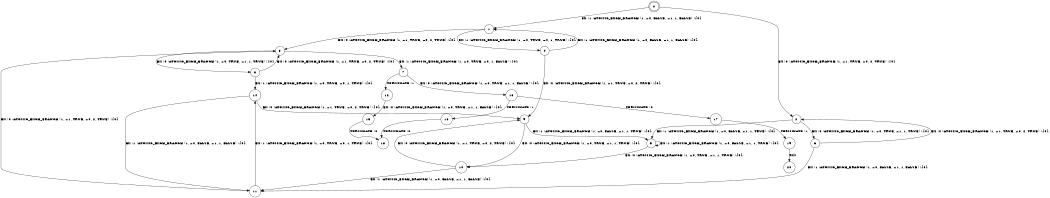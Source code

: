 digraph BCG {
size = "7, 10.5";
center = TRUE;
node [shape = circle];
0 [peripheries = 2];
0 -> 1 [label = "EX !1 !ATOMIC_EXCH_BRANCH (1, +0, FALSE, +1, 1, FALSE) !{0}"];
0 -> 2 [label = "EX !0 !ATOMIC_EXCH_BRANCH (1, +1, TRUE, +0, 2, TRUE) !{0}"];
1 -> 3 [label = "EX !0 !ATOMIC_EXCH_BRANCH (1, +1, TRUE, +0, 2, TRUE) !{0}"];
1 -> 4 [label = "EX !1 !ATOMIC_EXCH_BRANCH (1, +0, TRUE, +0, 1, TRUE) !{0}"];
2 -> 5 [label = "EX !1 !ATOMIC_EXCH_BRANCH (1, +0, FALSE, +1, 1, TRUE) !{0}"];
2 -> 6 [label = "EX !0 !ATOMIC_EXCH_BRANCH (1, +0, TRUE, +1, 1, TRUE) !{0}"];
3 -> 7 [label = "EX !1 !ATOMIC_EXCH_BRANCH (1, +0, TRUE, +0, 1, FALSE) !{0}"];
3 -> 8 [label = "EX !0 !ATOMIC_EXCH_BRANCH (1, +0, TRUE, +1, 1, TRUE) !{0}"];
4 -> 9 [label = "EX !0 !ATOMIC_EXCH_BRANCH (1, +1, TRUE, +0, 2, TRUE) !{0}"];
4 -> 1 [label = "EX !1 !ATOMIC_EXCH_BRANCH (1, +0, FALSE, +1, 1, FALSE) !{0}"];
5 -> 5 [label = "EX !1 !ATOMIC_EXCH_BRANCH (1, +0, FALSE, +1, 1, TRUE) !{0}"];
5 -> 10 [label = "EX !0 !ATOMIC_EXCH_BRANCH (1, +0, TRUE, +1, 1, TRUE) !{0}"];
6 -> 11 [label = "EX !1 !ATOMIC_EXCH_BRANCH (1, +0, FALSE, +1, 1, FALSE) !{0}"];
6 -> 2 [label = "EX !0 !ATOMIC_EXCH_BRANCH (1, +1, TRUE, +0, 2, TRUE) !{0}"];
7 -> 12 [label = "TERMINATE !1"];
7 -> 13 [label = "EX !0 !ATOMIC_EXCH_BRANCH (1, +0, TRUE, +1, 1, FALSE) !{0}"];
8 -> 14 [label = "EX !1 !ATOMIC_EXCH_BRANCH (1, +0, TRUE, +0, 1, TRUE) !{0}"];
8 -> 3 [label = "EX !0 !ATOMIC_EXCH_BRANCH (1, +1, TRUE, +0, 2, TRUE) !{0}"];
9 -> 5 [label = "EX !1 !ATOMIC_EXCH_BRANCH (1, +0, FALSE, +1, 1, TRUE) !{0}"];
9 -> 10 [label = "EX !0 !ATOMIC_EXCH_BRANCH (1, +0, TRUE, +1, 1, TRUE) !{0}"];
10 -> 11 [label = "EX !1 !ATOMIC_EXCH_BRANCH (1, +0, FALSE, +1, 1, FALSE) !{0}"];
10 -> 9 [label = "EX !0 !ATOMIC_EXCH_BRANCH (1, +1, TRUE, +0, 2, TRUE) !{0}"];
11 -> 14 [label = "EX !1 !ATOMIC_EXCH_BRANCH (1, +0, TRUE, +0, 1, TRUE) !{0}"];
11 -> 3 [label = "EX !0 !ATOMIC_EXCH_BRANCH (1, +1, TRUE, +0, 2, TRUE) !{0}"];
12 -> 15 [label = "EX !0 !ATOMIC_EXCH_BRANCH (1, +0, TRUE, +1, 1, FALSE) !{0}"];
13 -> 16 [label = "TERMINATE !1"];
13 -> 17 [label = "TERMINATE !0"];
14 -> 11 [label = "EX !1 !ATOMIC_EXCH_BRANCH (1, +0, FALSE, +1, 1, FALSE) !{0}"];
14 -> 9 [label = "EX !0 !ATOMIC_EXCH_BRANCH (1, +1, TRUE, +0, 2, TRUE) !{0}"];
15 -> 18 [label = "TERMINATE !0"];
16 -> 18 [label = "TERMINATE !0"];
17 -> 19 [label = "TERMINATE !1"];
19 -> 20 [label = "exit"];
}
